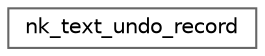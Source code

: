 digraph "类继承关系图"
{
 // LATEX_PDF_SIZE
  bgcolor="transparent";
  edge [fontname=Helvetica,fontsize=10,labelfontname=Helvetica,labelfontsize=10];
  node [fontname=Helvetica,fontsize=10,shape=box,height=0.2,width=0.4];
  rankdir="LR";
  Node0 [id="Node000000",label="nk_text_undo_record",height=0.2,width=0.4,color="grey40", fillcolor="white", style="filled",URL="$structnk__text__undo__record.html",tooltip=" "];
}
